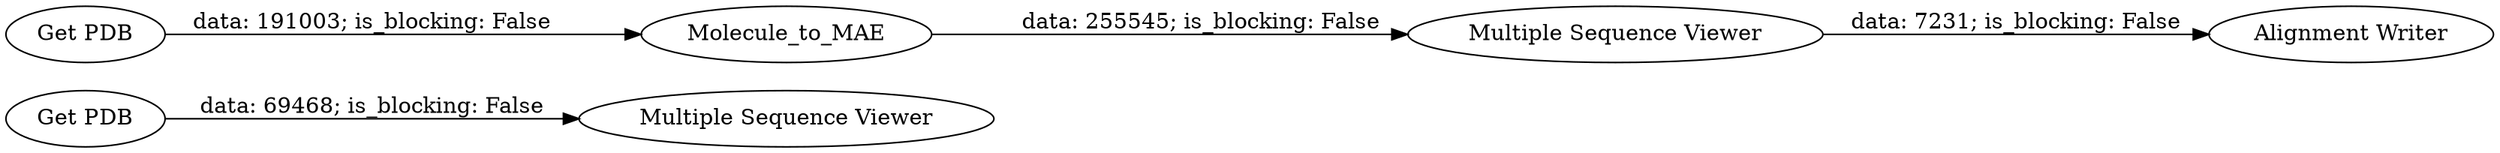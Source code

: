 digraph {
	"-429123347612309640_8384" [label="Get PDB"]
	"-429123347612309640_8379" [label="Multiple Sequence Viewer"]
	"-429123347612309640_8382" [label="Multiple Sequence Viewer"]
	"-429123347612309640_8381" [label="Alignment Writer"]
	"-429123347612309640_8380" [label=Molecule_to_MAE]
	"-429123347612309640_8378" [label="Get PDB"]
	"-429123347612309640_8379" -> "-429123347612309640_8381" [label="data: 7231; is_blocking: False"]
	"-429123347612309640_8380" -> "-429123347612309640_8379" [label="data: 255545; is_blocking: False"]
	"-429123347612309640_8378" -> "-429123347612309640_8380" [label="data: 191003; is_blocking: False"]
	"-429123347612309640_8384" -> "-429123347612309640_8382" [label="data: 69468; is_blocking: False"]
	rankdir=LR
}
